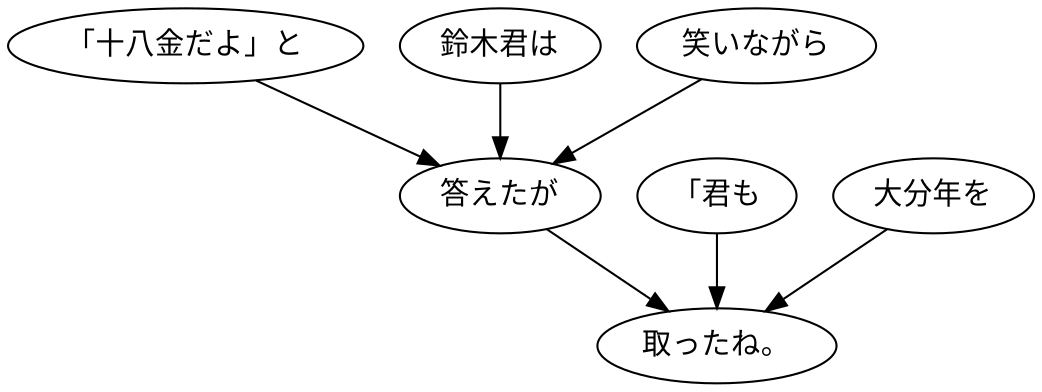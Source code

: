 digraph graph2319 {
	node0 [label="「十八金だよ」と"];
	node1 [label="鈴木君は"];
	node2 [label="笑いながら"];
	node3 [label="答えたが"];
	node4 [label="「君も"];
	node5 [label="大分年を"];
	node6 [label="取ったね。"];
	node0 -> node3;
	node1 -> node3;
	node2 -> node3;
	node3 -> node6;
	node4 -> node6;
	node5 -> node6;
}
